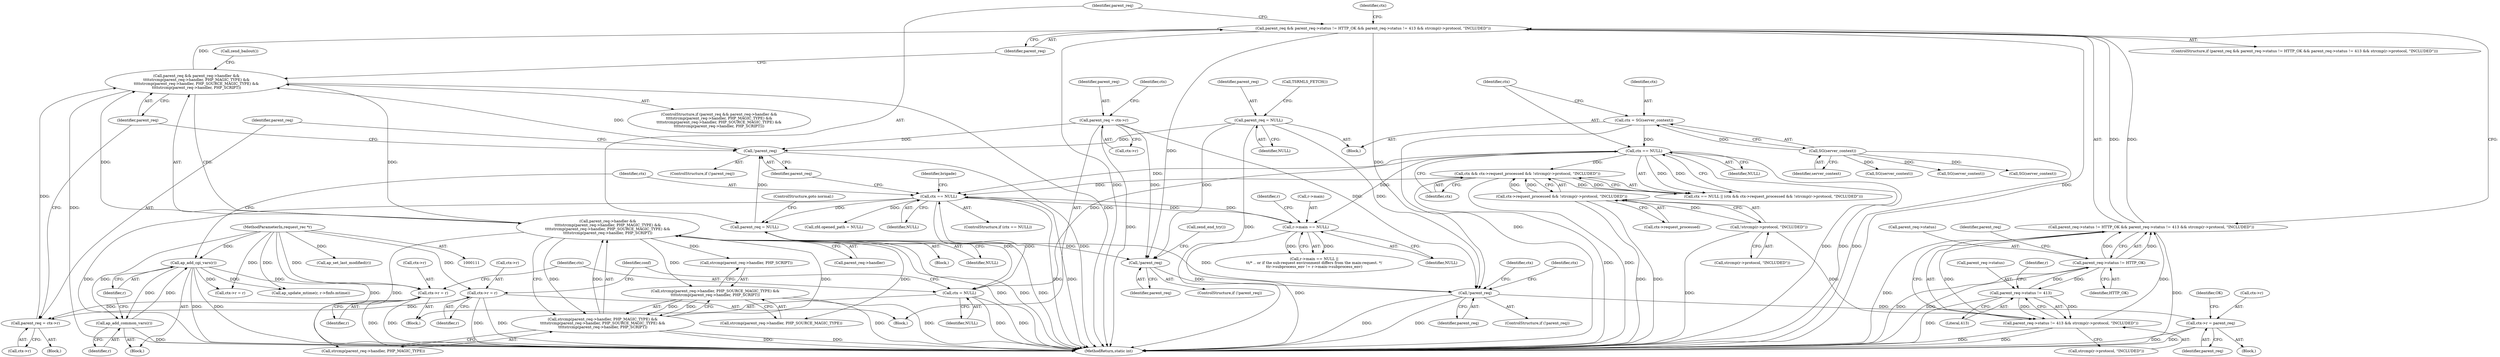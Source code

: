 digraph "0_php_809610f5ea38a83b284e1125d1fff129bdd615e7@API" {
"1000381" [label="(Call,parent_req && parent_req->status != HTTP_OK && parent_req->status != 413 && strcmp(r->protocol, \"INCLUDED\"))"];
"1000354" [label="(Call,parent_req && parent_req->handler &&\n\t\t\t\tstrcmp(parent_req->handler, PHP_MAGIC_TYPE) &&\n\t\t\t\tstrcmp(parent_req->handler, PHP_SOURCE_MAGIC_TYPE) &&\n\t\t\t\tstrcmp(parent_req->handler, PHP_SCRIPT))"];
"1000348" [label="(Call,parent_req = ctx->r)"];
"1000177" [label="(Call,ctx->r = r)"];
"1000312" [label="(Call,ap_add_cgi_vars(r))"];
"1000310" [label="(Call,ap_add_common_vars(r))"];
"1000112" [label="(MethodParameterIn,request_rec *r)"];
"1000192" [label="(Call,ctx->r = r)"];
"1000345" [label="(Call,!parent_req)"];
"1000187" [label="(Call,parent_req = ctx->r)"];
"1000401" [label="(Call,parent_req = NULL)"];
"1000316" [label="(Call,ctx == NULL)"];
"1000140" [label="(Call,ctx && ctx->request_processed && !strcmp(r->protocol, \"INCLUDED\"))"];
"1000137" [label="(Call,ctx == NULL)"];
"1000131" [label="(Call,ctx = SG(server_context))"];
"1000133" [label="(Call,SG(server_context))"];
"1000142" [label="(Call,ctx->request_processed && !strcmp(r->protocol, \"INCLUDED\"))"];
"1000146" [label="(Call,!strcmp(r->protocol, \"INCLUDED\"))"];
"1000182" [label="(Call,ctx = NULL)"];
"1000295" [label="(Call,r->main == NULL)"];
"1000119" [label="(Call,parent_req = NULL)"];
"1000356" [label="(Call,parent_req->handler &&\n\t\t\t\tstrcmp(parent_req->handler, PHP_MAGIC_TYPE) &&\n\t\t\t\tstrcmp(parent_req->handler, PHP_SOURCE_MAGIC_TYPE) &&\n\t\t\t\tstrcmp(parent_req->handler, PHP_SCRIPT))"];
"1000360" [label="(Call,strcmp(parent_req->handler, PHP_MAGIC_TYPE) &&\n\t\t\t\tstrcmp(parent_req->handler, PHP_SOURCE_MAGIC_TYPE) &&\n\t\t\t\tstrcmp(parent_req->handler, PHP_SCRIPT))"];
"1000366" [label="(Call,strcmp(parent_req->handler, PHP_SOURCE_MAGIC_TYPE) &&\n\t\t\t\tstrcmp(parent_req->handler, PHP_SCRIPT))"];
"1000383" [label="(Call,parent_req->status != HTTP_OK && parent_req->status != 413 && strcmp(r->protocol, \"INCLUDED\"))"];
"1000384" [label="(Call,parent_req->status != HTTP_OK)"];
"1000390" [label="(Call,parent_req->status != 413)"];
"1000389" [label="(Call,parent_req->status != 413 && strcmp(r->protocol, \"INCLUDED\"))"];
"1000473" [label="(Call,!parent_req)"];
"1000480" [label="(Call,!parent_req)"];
"1000534" [label="(Call,ctx->r = parent_req)"];
"1000133" [label="(Call,SG(server_context))"];
"1000400" [label="(Block,)"];
"1000177" [label="(Call,ctx->r = r)"];
"1000388" [label="(Identifier,HTTP_OK)"];
"1000385" [label="(Call,parent_req->status)"];
"1000137" [label="(Call,ctx == NULL)"];
"1000134" [label="(Identifier,server_context)"];
"1000367" [label="(Call,strcmp(parent_req->handler, PHP_SOURCE_MAGIC_TYPE))"];
"1000536" [label="(Identifier,ctx)"];
"1000357" [label="(Call,parent_req->handler)"];
"1000187" [label="(Call,parent_req = ctx->r)"];
"1000183" [label="(Identifier,ctx)"];
"1000472" [label="(ControlStructure,if (!parent_req))"];
"1000302" [label="(Identifier,r)"];
"1000405" [label="(Call,ctx->r = r)"];
"1000473" [label="(Call,!parent_req)"];
"1000139" [label="(Identifier,NULL)"];
"1000312" [label="(Call,ap_add_cgi_vars(r))"];
"1000132" [label="(Identifier,ctx)"];
"1000355" [label="(Identifier,parent_req)"];
"1000188" [label="(Identifier,parent_req)"];
"1000426" [label="(Call,ap_set_last_modified(r))"];
"1000404" [label="(ControlStructure,goto normal;)"];
"1000181" [label="(Identifier,r)"];
"1000316" [label="(Call,ctx == NULL)"];
"1000131" [label="(Call,ctx = SG(server_context))"];
"1000361" [label="(Call,strcmp(parent_req->handler, PHP_MAGIC_TYPE))"];
"1000299" [label="(Identifier,NULL)"];
"1000194" [label="(Identifier,ctx)"];
"1000541" [label="(MethodReturn,static int)"];
"1000366" [label="(Call,strcmp(parent_req->handler, PHP_SOURCE_MAGIC_TYPE) &&\n\t\t\t\tstrcmp(parent_req->handler, PHP_SCRIPT))"];
"1000480" [label="(Call,!parent_req)"];
"1000152" [label="(Block,)"];
"1000381" [label="(Call,parent_req && parent_req->status != HTTP_OK && parent_req->status != 413 && strcmp(r->protocol, \"INCLUDED\"))"];
"1000333" [label="(Call,SG(server_context))"];
"1000119" [label="(Call,parent_req = NULL)"];
"1000198" [label="(Identifier,conf)"];
"1000140" [label="(Call,ctx && ctx->request_processed && !strcmp(r->protocol, \"INCLUDED\"))"];
"1000120" [label="(Identifier,parent_req)"];
"1000485" [label="(Identifier,ctx)"];
"1000138" [label="(Identifier,ctx)"];
"1000157" [label="(Call,SG(server_context))"];
"1000392" [label="(Identifier,parent_req)"];
"1000419" [label="(Call,ap_update_mtime(r, r->finfo.mtime))"];
"1000345" [label="(Call,!parent_req)"];
"1000189" [label="(Call,ctx->r)"];
"1000382" [label="(Identifier,parent_req)"];
"1000384" [label="(Call,parent_req->status != HTTP_OK)"];
"1000350" [label="(Call,ctx->r)"];
"1000474" [label="(Identifier,parent_req)"];
"1000540" [label="(Identifier,OK)"];
"1000379" [label="(Call,zend_bailout())"];
"1000143" [label="(Call,ctx->request_processed)"];
"1000535" [label="(Call,ctx->r)"];
"1000141" [label="(Identifier,ctx)"];
"1000186" [label="(Block,)"];
"1000184" [label="(Identifier,NULL)"];
"1000309" [label="(Block,)"];
"1000383" [label="(Call,parent_req->status != HTTP_OK && parent_req->status != 413 && strcmp(r->protocol, \"INCLUDED\"))"];
"1000380" [label="(ControlStructure,if (parent_req && parent_req->status != HTTP_OK && parent_req->status != 413 && strcmp(r->protocol, \"INCLUDED\")))"];
"1000534" [label="(Call,ctx->r = parent_req)"];
"1000142" [label="(Call,ctx->request_processed && !strcmp(r->protocol, \"INCLUDED\"))"];
"1000315" [label="(ControlStructure,if (ctx == NULL))"];
"1000344" [label="(ControlStructure,if (!parent_req))"];
"1000318" [label="(Identifier,NULL)"];
"1000478" [label="(Call,zend_end_try())"];
"1000407" [label="(Identifier,ctx)"];
"1000146" [label="(Call,!strcmp(r->protocol, \"INCLUDED\"))"];
"1000121" [label="(Identifier,NULL)"];
"1000112" [label="(MethodParameterIn,request_rec *r)"];
"1000346" [label="(Identifier,parent_req)"];
"1000196" [label="(Identifier,r)"];
"1000349" [label="(Identifier,parent_req)"];
"1000479" [label="(ControlStructure,if (!parent_req))"];
"1000538" [label="(Identifier,parent_req)"];
"1000122" [label="(Call,TSRMLS_FETCH())"];
"1000401" [label="(Call,parent_req = NULL)"];
"1000467" [label="(Call,zfd.opened_path = NULL)"];
"1000147" [label="(Call,strcmp(r->protocol, \"INCLUDED\"))"];
"1000394" [label="(Literal,413)"];
"1000193" [label="(Call,ctx->r)"];
"1000391" [label="(Call,parent_req->status)"];
"1000347" [label="(Block,)"];
"1000294" [label="(Call,r->main == NULL ||\n\t\t/* .. or if the sub-request environment differs from the main-request. */\n\t\tr->subprocess_env != r->main->subprocess_env)"];
"1000529" [label="(Call,SG(server_context))"];
"1000192" [label="(Call,ctx->r = r)"];
"1000533" [label="(Block,)"];
"1000348" [label="(Call,parent_req = ctx->r)"];
"1000321" [label="(Identifier,brigade)"];
"1000372" [label="(Call,strcmp(parent_req->handler, PHP_SCRIPT))"];
"1000313" [label="(Identifier,r)"];
"1000389" [label="(Call,parent_req->status != 413 && strcmp(r->protocol, \"INCLUDED\"))"];
"1000295" [label="(Call,r->main == NULL)"];
"1000390" [label="(Call,parent_req->status != 413)"];
"1000296" [label="(Call,r->main)"];
"1000354" [label="(Call,parent_req && parent_req->handler &&\n\t\t\t\tstrcmp(parent_req->handler, PHP_MAGIC_TYPE) &&\n\t\t\t\tstrcmp(parent_req->handler, PHP_SOURCE_MAGIC_TYPE) &&\n\t\t\t\tstrcmp(parent_req->handler, PHP_SCRIPT))"];
"1000182" [label="(Call,ctx = NULL)"];
"1000311" [label="(Identifier,r)"];
"1000395" [label="(Call,strcmp(r->protocol, \"INCLUDED\"))"];
"1000178" [label="(Call,ctx->r)"];
"1000397" [label="(Identifier,r)"];
"1000402" [label="(Identifier,parent_req)"];
"1000356" [label="(Call,parent_req->handler &&\n\t\t\t\tstrcmp(parent_req->handler, PHP_MAGIC_TYPE) &&\n\t\t\t\tstrcmp(parent_req->handler, PHP_SOURCE_MAGIC_TYPE) &&\n\t\t\t\tstrcmp(parent_req->handler, PHP_SCRIPT))"];
"1000113" [label="(Block,)"];
"1000317" [label="(Identifier,ctx)"];
"1000360" [label="(Call,strcmp(parent_req->handler, PHP_MAGIC_TYPE) &&\n\t\t\t\tstrcmp(parent_req->handler, PHP_SOURCE_MAGIC_TYPE) &&\n\t\t\t\tstrcmp(parent_req->handler, PHP_SCRIPT))"];
"1000353" [label="(ControlStructure,if (parent_req && parent_req->handler &&\n\t\t\t\tstrcmp(parent_req->handler, PHP_MAGIC_TYPE) &&\n\t\t\t\tstrcmp(parent_req->handler, PHP_SOURCE_MAGIC_TYPE) &&\n\t\t\t\tstrcmp(parent_req->handler, PHP_SCRIPT)))"];
"1000481" [label="(Identifier,parent_req)"];
"1000403" [label="(Identifier,NULL)"];
"1000310" [label="(Call,ap_add_common_vars(r))"];
"1000136" [label="(Call,ctx == NULL || (ctx && ctx->request_processed && !strcmp(r->protocol, \"INCLUDED\")))"];
"1000381" -> "1000380"  [label="AST: "];
"1000381" -> "1000382"  [label="CFG: "];
"1000381" -> "1000383"  [label="CFG: "];
"1000382" -> "1000381"  [label="AST: "];
"1000383" -> "1000381"  [label="AST: "];
"1000402" -> "1000381"  [label="CFG: "];
"1000407" -> "1000381"  [label="CFG: "];
"1000381" -> "1000541"  [label="DDG: "];
"1000381" -> "1000541"  [label="DDG: "];
"1000354" -> "1000381"  [label="DDG: "];
"1000383" -> "1000381"  [label="DDG: "];
"1000383" -> "1000381"  [label="DDG: "];
"1000381" -> "1000473"  [label="DDG: "];
"1000381" -> "1000480"  [label="DDG: "];
"1000354" -> "1000353"  [label="AST: "];
"1000354" -> "1000355"  [label="CFG: "];
"1000354" -> "1000356"  [label="CFG: "];
"1000355" -> "1000354"  [label="AST: "];
"1000356" -> "1000354"  [label="AST: "];
"1000379" -> "1000354"  [label="CFG: "];
"1000382" -> "1000354"  [label="CFG: "];
"1000354" -> "1000541"  [label="DDG: "];
"1000354" -> "1000541"  [label="DDG: "];
"1000348" -> "1000354"  [label="DDG: "];
"1000345" -> "1000354"  [label="DDG: "];
"1000356" -> "1000354"  [label="DDG: "];
"1000356" -> "1000354"  [label="DDG: "];
"1000348" -> "1000347"  [label="AST: "];
"1000348" -> "1000350"  [label="CFG: "];
"1000349" -> "1000348"  [label="AST: "];
"1000350" -> "1000348"  [label="AST: "];
"1000355" -> "1000348"  [label="CFG: "];
"1000177" -> "1000348"  [label="DDG: "];
"1000192" -> "1000348"  [label="DDG: "];
"1000177" -> "1000152"  [label="AST: "];
"1000177" -> "1000181"  [label="CFG: "];
"1000178" -> "1000177"  [label="AST: "];
"1000181" -> "1000177"  [label="AST: "];
"1000183" -> "1000177"  [label="CFG: "];
"1000177" -> "1000541"  [label="DDG: "];
"1000177" -> "1000541"  [label="DDG: "];
"1000312" -> "1000177"  [label="DDG: "];
"1000112" -> "1000177"  [label="DDG: "];
"1000312" -> "1000309"  [label="AST: "];
"1000312" -> "1000313"  [label="CFG: "];
"1000313" -> "1000312"  [label="AST: "];
"1000317" -> "1000312"  [label="CFG: "];
"1000312" -> "1000541"  [label="DDG: "];
"1000312" -> "1000541"  [label="DDG: "];
"1000312" -> "1000310"  [label="DDG: "];
"1000310" -> "1000312"  [label="DDG: "];
"1000112" -> "1000312"  [label="DDG: "];
"1000312" -> "1000405"  [label="DDG: "];
"1000312" -> "1000419"  [label="DDG: "];
"1000310" -> "1000309"  [label="AST: "];
"1000310" -> "1000311"  [label="CFG: "];
"1000311" -> "1000310"  [label="AST: "];
"1000313" -> "1000310"  [label="CFG: "];
"1000310" -> "1000541"  [label="DDG: "];
"1000112" -> "1000310"  [label="DDG: "];
"1000112" -> "1000111"  [label="AST: "];
"1000112" -> "1000541"  [label="DDG: "];
"1000112" -> "1000192"  [label="DDG: "];
"1000112" -> "1000405"  [label="DDG: "];
"1000112" -> "1000419"  [label="DDG: "];
"1000112" -> "1000426"  [label="DDG: "];
"1000192" -> "1000186"  [label="AST: "];
"1000192" -> "1000196"  [label="CFG: "];
"1000193" -> "1000192"  [label="AST: "];
"1000196" -> "1000192"  [label="AST: "];
"1000198" -> "1000192"  [label="CFG: "];
"1000192" -> "1000541"  [label="DDG: "];
"1000192" -> "1000541"  [label="DDG: "];
"1000345" -> "1000344"  [label="AST: "];
"1000345" -> "1000346"  [label="CFG: "];
"1000346" -> "1000345"  [label="AST: "];
"1000349" -> "1000345"  [label="CFG: "];
"1000355" -> "1000345"  [label="CFG: "];
"1000345" -> "1000541"  [label="DDG: "];
"1000187" -> "1000345"  [label="DDG: "];
"1000401" -> "1000345"  [label="DDG: "];
"1000119" -> "1000345"  [label="DDG: "];
"1000187" -> "1000186"  [label="AST: "];
"1000187" -> "1000189"  [label="CFG: "];
"1000188" -> "1000187"  [label="AST: "];
"1000189" -> "1000187"  [label="AST: "];
"1000194" -> "1000187"  [label="CFG: "];
"1000187" -> "1000541"  [label="DDG: "];
"1000187" -> "1000473"  [label="DDG: "];
"1000187" -> "1000480"  [label="DDG: "];
"1000401" -> "1000400"  [label="AST: "];
"1000401" -> "1000403"  [label="CFG: "];
"1000402" -> "1000401"  [label="AST: "];
"1000403" -> "1000401"  [label="AST: "];
"1000404" -> "1000401"  [label="CFG: "];
"1000401" -> "1000541"  [label="DDG: "];
"1000316" -> "1000401"  [label="DDG: "];
"1000401" -> "1000473"  [label="DDG: "];
"1000401" -> "1000480"  [label="DDG: "];
"1000316" -> "1000315"  [label="AST: "];
"1000316" -> "1000318"  [label="CFG: "];
"1000317" -> "1000316"  [label="AST: "];
"1000318" -> "1000316"  [label="AST: "];
"1000321" -> "1000316"  [label="CFG: "];
"1000346" -> "1000316"  [label="CFG: "];
"1000316" -> "1000541"  [label="DDG: "];
"1000316" -> "1000541"  [label="DDG: "];
"1000316" -> "1000541"  [label="DDG: "];
"1000316" -> "1000182"  [label="DDG: "];
"1000316" -> "1000295"  [label="DDG: "];
"1000140" -> "1000316"  [label="DDG: "];
"1000137" -> "1000316"  [label="DDG: "];
"1000182" -> "1000316"  [label="DDG: "];
"1000295" -> "1000316"  [label="DDG: "];
"1000316" -> "1000467"  [label="DDG: "];
"1000140" -> "1000136"  [label="AST: "];
"1000140" -> "1000141"  [label="CFG: "];
"1000140" -> "1000142"  [label="CFG: "];
"1000141" -> "1000140"  [label="AST: "];
"1000142" -> "1000140"  [label="AST: "];
"1000136" -> "1000140"  [label="CFG: "];
"1000140" -> "1000541"  [label="DDG: "];
"1000140" -> "1000541"  [label="DDG: "];
"1000140" -> "1000136"  [label="DDG: "];
"1000140" -> "1000136"  [label="DDG: "];
"1000137" -> "1000140"  [label="DDG: "];
"1000142" -> "1000140"  [label="DDG: "];
"1000142" -> "1000140"  [label="DDG: "];
"1000137" -> "1000136"  [label="AST: "];
"1000137" -> "1000139"  [label="CFG: "];
"1000138" -> "1000137"  [label="AST: "];
"1000139" -> "1000137"  [label="AST: "];
"1000141" -> "1000137"  [label="CFG: "];
"1000136" -> "1000137"  [label="CFG: "];
"1000137" -> "1000541"  [label="DDG: "];
"1000137" -> "1000541"  [label="DDG: "];
"1000137" -> "1000136"  [label="DDG: "];
"1000137" -> "1000136"  [label="DDG: "];
"1000131" -> "1000137"  [label="DDG: "];
"1000137" -> "1000182"  [label="DDG: "];
"1000137" -> "1000295"  [label="DDG: "];
"1000131" -> "1000113"  [label="AST: "];
"1000131" -> "1000133"  [label="CFG: "];
"1000132" -> "1000131"  [label="AST: "];
"1000133" -> "1000131"  [label="AST: "];
"1000138" -> "1000131"  [label="CFG: "];
"1000131" -> "1000541"  [label="DDG: "];
"1000133" -> "1000131"  [label="DDG: "];
"1000133" -> "1000134"  [label="CFG: "];
"1000134" -> "1000133"  [label="AST: "];
"1000133" -> "1000541"  [label="DDG: "];
"1000133" -> "1000157"  [label="DDG: "];
"1000133" -> "1000333"  [label="DDG: "];
"1000133" -> "1000529"  [label="DDG: "];
"1000142" -> "1000143"  [label="CFG: "];
"1000142" -> "1000146"  [label="CFG: "];
"1000143" -> "1000142"  [label="AST: "];
"1000146" -> "1000142"  [label="AST: "];
"1000142" -> "1000541"  [label="DDG: "];
"1000142" -> "1000541"  [label="DDG: "];
"1000146" -> "1000142"  [label="DDG: "];
"1000146" -> "1000147"  [label="CFG: "];
"1000147" -> "1000146"  [label="AST: "];
"1000146" -> "1000541"  [label="DDG: "];
"1000146" -> "1000389"  [label="DDG: "];
"1000182" -> "1000152"  [label="AST: "];
"1000182" -> "1000184"  [label="CFG: "];
"1000183" -> "1000182"  [label="AST: "];
"1000184" -> "1000182"  [label="AST: "];
"1000198" -> "1000182"  [label="CFG: "];
"1000182" -> "1000541"  [label="DDG: "];
"1000182" -> "1000541"  [label="DDG: "];
"1000295" -> "1000294"  [label="AST: "];
"1000295" -> "1000299"  [label="CFG: "];
"1000296" -> "1000295"  [label="AST: "];
"1000299" -> "1000295"  [label="AST: "];
"1000302" -> "1000295"  [label="CFG: "];
"1000294" -> "1000295"  [label="CFG: "];
"1000295" -> "1000541"  [label="DDG: "];
"1000295" -> "1000294"  [label="DDG: "];
"1000295" -> "1000294"  [label="DDG: "];
"1000119" -> "1000113"  [label="AST: "];
"1000119" -> "1000121"  [label="CFG: "];
"1000120" -> "1000119"  [label="AST: "];
"1000121" -> "1000119"  [label="AST: "];
"1000122" -> "1000119"  [label="CFG: "];
"1000119" -> "1000541"  [label="DDG: "];
"1000119" -> "1000473"  [label="DDG: "];
"1000119" -> "1000480"  [label="DDG: "];
"1000356" -> "1000357"  [label="CFG: "];
"1000356" -> "1000360"  [label="CFG: "];
"1000357" -> "1000356"  [label="AST: "];
"1000360" -> "1000356"  [label="AST: "];
"1000356" -> "1000541"  [label="DDG: "];
"1000356" -> "1000541"  [label="DDG: "];
"1000360" -> "1000356"  [label="DDG: "];
"1000360" -> "1000356"  [label="DDG: "];
"1000356" -> "1000360"  [label="DDG: "];
"1000356" -> "1000361"  [label="DDG: "];
"1000356" -> "1000366"  [label="DDG: "];
"1000356" -> "1000367"  [label="DDG: "];
"1000356" -> "1000372"  [label="DDG: "];
"1000360" -> "1000361"  [label="CFG: "];
"1000360" -> "1000366"  [label="CFG: "];
"1000361" -> "1000360"  [label="AST: "];
"1000366" -> "1000360"  [label="AST: "];
"1000360" -> "1000541"  [label="DDG: "];
"1000360" -> "1000541"  [label="DDG: "];
"1000366" -> "1000360"  [label="DDG: "];
"1000366" -> "1000360"  [label="DDG: "];
"1000366" -> "1000367"  [label="CFG: "];
"1000366" -> "1000372"  [label="CFG: "];
"1000367" -> "1000366"  [label="AST: "];
"1000372" -> "1000366"  [label="AST: "];
"1000366" -> "1000541"  [label="DDG: "];
"1000366" -> "1000541"  [label="DDG: "];
"1000383" -> "1000384"  [label="CFG: "];
"1000383" -> "1000389"  [label="CFG: "];
"1000384" -> "1000383"  [label="AST: "];
"1000389" -> "1000383"  [label="AST: "];
"1000383" -> "1000541"  [label="DDG: "];
"1000383" -> "1000541"  [label="DDG: "];
"1000384" -> "1000383"  [label="DDG: "];
"1000384" -> "1000383"  [label="DDG: "];
"1000389" -> "1000383"  [label="DDG: "];
"1000389" -> "1000383"  [label="DDG: "];
"1000384" -> "1000388"  [label="CFG: "];
"1000385" -> "1000384"  [label="AST: "];
"1000388" -> "1000384"  [label="AST: "];
"1000392" -> "1000384"  [label="CFG: "];
"1000384" -> "1000541"  [label="DDG: "];
"1000384" -> "1000541"  [label="DDG: "];
"1000390" -> "1000384"  [label="DDG: "];
"1000384" -> "1000390"  [label="DDG: "];
"1000390" -> "1000389"  [label="AST: "];
"1000390" -> "1000394"  [label="CFG: "];
"1000391" -> "1000390"  [label="AST: "];
"1000394" -> "1000390"  [label="AST: "];
"1000397" -> "1000390"  [label="CFG: "];
"1000389" -> "1000390"  [label="CFG: "];
"1000390" -> "1000541"  [label="DDG: "];
"1000390" -> "1000389"  [label="DDG: "];
"1000390" -> "1000389"  [label="DDG: "];
"1000389" -> "1000395"  [label="CFG: "];
"1000395" -> "1000389"  [label="AST: "];
"1000389" -> "1000541"  [label="DDG: "];
"1000389" -> "1000541"  [label="DDG: "];
"1000473" -> "1000472"  [label="AST: "];
"1000473" -> "1000474"  [label="CFG: "];
"1000474" -> "1000473"  [label="AST: "];
"1000478" -> "1000473"  [label="CFG: "];
"1000473" -> "1000480"  [label="DDG: "];
"1000480" -> "1000479"  [label="AST: "];
"1000480" -> "1000481"  [label="CFG: "];
"1000481" -> "1000480"  [label="AST: "];
"1000485" -> "1000480"  [label="CFG: "];
"1000536" -> "1000480"  [label="CFG: "];
"1000480" -> "1000541"  [label="DDG: "];
"1000480" -> "1000541"  [label="DDG: "];
"1000480" -> "1000534"  [label="DDG: "];
"1000534" -> "1000533"  [label="AST: "];
"1000534" -> "1000538"  [label="CFG: "];
"1000535" -> "1000534"  [label="AST: "];
"1000538" -> "1000534"  [label="AST: "];
"1000540" -> "1000534"  [label="CFG: "];
"1000534" -> "1000541"  [label="DDG: "];
"1000534" -> "1000541"  [label="DDG: "];
}
